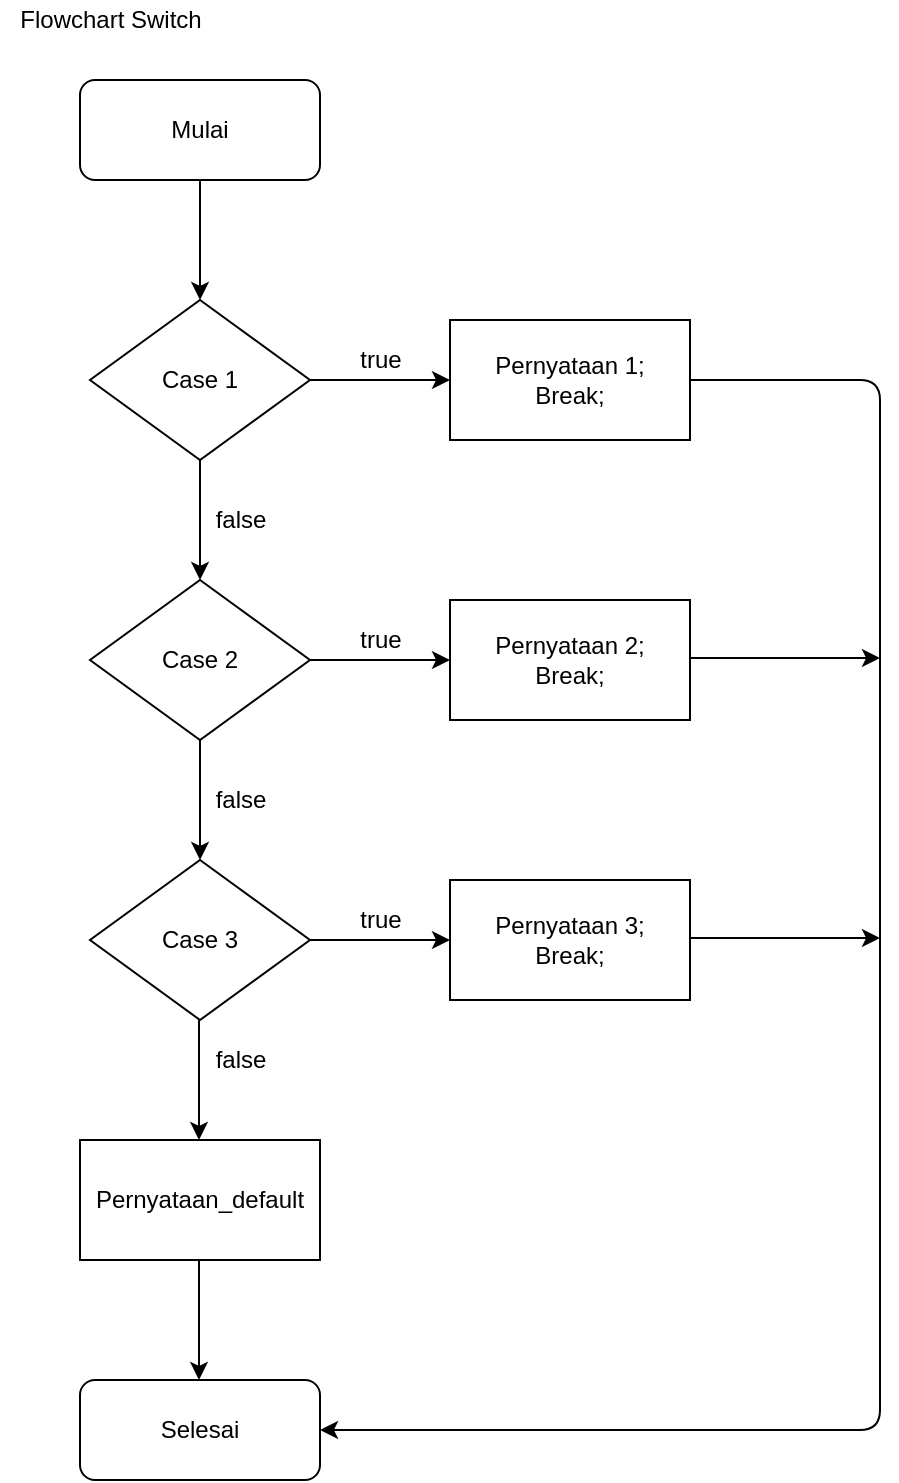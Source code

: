 <mxfile version="14.9.6" type="device"><diagram id="F_spHQWUGtQ4L0jokgWl" name="Page-1"><mxGraphModel dx="1024" dy="592" grid="1" gridSize="10" guides="1" tooltips="1" connect="1" arrows="1" fold="1" page="1" pageScale="1" pageWidth="850" pageHeight="1100" math="0" shadow="0"><root><mxCell id="0"/><mxCell id="1" parent="0"/><mxCell id="MIVO3dW6K43ZaOo_oV0S-1" value="Mulai" style="rounded=1;whiteSpace=wrap;html=1;" vertex="1" parent="1"><mxGeometry x="120" y="120" width="120" height="50" as="geometry"/></mxCell><mxCell id="MIVO3dW6K43ZaOo_oV0S-2" value="" style="endArrow=classic;html=1;exitX=0.5;exitY=1;exitDx=0;exitDy=0;" edge="1" parent="1" source="MIVO3dW6K43ZaOo_oV0S-1"><mxGeometry width="50" height="50" relative="1" as="geometry"><mxPoint x="400" y="230" as="sourcePoint"/><mxPoint x="180" y="230" as="targetPoint"/></mxGeometry></mxCell><mxCell id="MIVO3dW6K43ZaOo_oV0S-3" value="Case 1" style="rhombus;whiteSpace=wrap;html=1;" vertex="1" parent="1"><mxGeometry x="125" y="230" width="110" height="80" as="geometry"/></mxCell><mxCell id="MIVO3dW6K43ZaOo_oV0S-4" value="Pernyataan 1;&lt;br&gt;Break;" style="rounded=0;whiteSpace=wrap;html=1;" vertex="1" parent="1"><mxGeometry x="305" y="240" width="120" height="60" as="geometry"/></mxCell><mxCell id="MIVO3dW6K43ZaOo_oV0S-5" value="" style="endArrow=classic;html=1;exitX=1;exitY=0.5;exitDx=0;exitDy=0;entryX=0;entryY=0.5;entryDx=0;entryDy=0;" edge="1" parent="1" source="MIVO3dW6K43ZaOo_oV0S-3" target="MIVO3dW6K43ZaOo_oV0S-4"><mxGeometry width="50" height="50" relative="1" as="geometry"><mxPoint x="190" y="180" as="sourcePoint"/><mxPoint x="190" y="240" as="targetPoint"/></mxGeometry></mxCell><mxCell id="MIVO3dW6K43ZaOo_oV0S-6" value="true" style="text;html=1;align=center;verticalAlign=middle;resizable=0;points=[];autosize=1;strokeColor=none;" vertex="1" parent="1"><mxGeometry x="250" y="250" width="40" height="20" as="geometry"/></mxCell><mxCell id="MIVO3dW6K43ZaOo_oV0S-7" value="" style="endArrow=classic;html=1;exitX=0.5;exitY=1;exitDx=0;exitDy=0;" edge="1" parent="1"><mxGeometry width="50" height="50" relative="1" as="geometry"><mxPoint x="180" y="310" as="sourcePoint"/><mxPoint x="180" y="370" as="targetPoint"/></mxGeometry></mxCell><mxCell id="MIVO3dW6K43ZaOo_oV0S-8" value="Case 2" style="rhombus;whiteSpace=wrap;html=1;" vertex="1" parent="1"><mxGeometry x="125" y="370" width="110" height="80" as="geometry"/></mxCell><mxCell id="MIVO3dW6K43ZaOo_oV0S-9" value="Pernyataan 2;&lt;br&gt;Break;" style="rounded=0;whiteSpace=wrap;html=1;" vertex="1" parent="1"><mxGeometry x="305" y="380" width="120" height="60" as="geometry"/></mxCell><mxCell id="MIVO3dW6K43ZaOo_oV0S-10" value="" style="endArrow=classic;html=1;exitX=1;exitY=0.5;exitDx=0;exitDy=0;entryX=0;entryY=0.5;entryDx=0;entryDy=0;" edge="1" parent="1" source="MIVO3dW6K43ZaOo_oV0S-8" target="MIVO3dW6K43ZaOo_oV0S-9"><mxGeometry width="50" height="50" relative="1" as="geometry"><mxPoint x="190" y="320" as="sourcePoint"/><mxPoint x="190" y="380" as="targetPoint"/></mxGeometry></mxCell><mxCell id="MIVO3dW6K43ZaOo_oV0S-11" value="true" style="text;html=1;align=center;verticalAlign=middle;resizable=0;points=[];autosize=1;strokeColor=none;" vertex="1" parent="1"><mxGeometry x="250" y="390" width="40" height="20" as="geometry"/></mxCell><mxCell id="MIVO3dW6K43ZaOo_oV0S-12" value="" style="endArrow=classic;html=1;exitX=0.5;exitY=1;exitDx=0;exitDy=0;" edge="1" parent="1"><mxGeometry width="50" height="50" relative="1" as="geometry"><mxPoint x="180" y="450" as="sourcePoint"/><mxPoint x="180" y="510" as="targetPoint"/></mxGeometry></mxCell><mxCell id="MIVO3dW6K43ZaOo_oV0S-13" value="Case 3" style="rhombus;whiteSpace=wrap;html=1;" vertex="1" parent="1"><mxGeometry x="125" y="510" width="110" height="80" as="geometry"/></mxCell><mxCell id="MIVO3dW6K43ZaOo_oV0S-14" value="Pernyataan 3;&lt;br&gt;Break;" style="rounded=0;whiteSpace=wrap;html=1;" vertex="1" parent="1"><mxGeometry x="305" y="520" width="120" height="60" as="geometry"/></mxCell><mxCell id="MIVO3dW6K43ZaOo_oV0S-15" value="" style="endArrow=classic;html=1;exitX=1;exitY=0.5;exitDx=0;exitDy=0;entryX=0;entryY=0.5;entryDx=0;entryDy=0;" edge="1" parent="1" source="MIVO3dW6K43ZaOo_oV0S-13" target="MIVO3dW6K43ZaOo_oV0S-14"><mxGeometry width="50" height="50" relative="1" as="geometry"><mxPoint x="190" y="460" as="sourcePoint"/><mxPoint x="190" y="520" as="targetPoint"/></mxGeometry></mxCell><mxCell id="MIVO3dW6K43ZaOo_oV0S-16" value="true" style="text;html=1;align=center;verticalAlign=middle;resizable=0;points=[];autosize=1;strokeColor=none;" vertex="1" parent="1"><mxGeometry x="250" y="530" width="40" height="20" as="geometry"/></mxCell><mxCell id="MIVO3dW6K43ZaOo_oV0S-17" value="Pernyataan_default" style="rounded=0;whiteSpace=wrap;html=1;" vertex="1" parent="1"><mxGeometry x="120" y="650" width="120" height="60" as="geometry"/></mxCell><mxCell id="MIVO3dW6K43ZaOo_oV0S-19" value="" style="endArrow=classic;html=1;exitX=0.5;exitY=1;exitDx=0;exitDy=0;" edge="1" parent="1"><mxGeometry width="50" height="50" relative="1" as="geometry"><mxPoint x="179.5" y="590" as="sourcePoint"/><mxPoint x="179.5" y="650" as="targetPoint"/></mxGeometry></mxCell><mxCell id="MIVO3dW6K43ZaOo_oV0S-20" value="Selesai" style="rounded=1;whiteSpace=wrap;html=1;" vertex="1" parent="1"><mxGeometry x="120" y="770" width="120" height="50" as="geometry"/></mxCell><mxCell id="MIVO3dW6K43ZaOo_oV0S-21" value="" style="endArrow=classic;html=1;exitX=0.5;exitY=1;exitDx=0;exitDy=0;" edge="1" parent="1"><mxGeometry width="50" height="50" relative="1" as="geometry"><mxPoint x="179.5" y="710" as="sourcePoint"/><mxPoint x="179.5" y="770" as="targetPoint"/></mxGeometry></mxCell><mxCell id="MIVO3dW6K43ZaOo_oV0S-22" value="false" style="text;html=1;align=center;verticalAlign=middle;resizable=0;points=[];autosize=1;strokeColor=none;" vertex="1" parent="1"><mxGeometry x="180" y="330" width="40" height="20" as="geometry"/></mxCell><mxCell id="MIVO3dW6K43ZaOo_oV0S-23" value="false" style="text;html=1;align=center;verticalAlign=middle;resizable=0;points=[];autosize=1;strokeColor=none;" vertex="1" parent="1"><mxGeometry x="180" y="470" width="40" height="20" as="geometry"/></mxCell><mxCell id="MIVO3dW6K43ZaOo_oV0S-24" value="false" style="text;html=1;align=center;verticalAlign=middle;resizable=0;points=[];autosize=1;strokeColor=none;" vertex="1" parent="1"><mxGeometry x="180" y="600" width="40" height="20" as="geometry"/></mxCell><mxCell id="MIVO3dW6K43ZaOo_oV0S-26" value="" style="endArrow=classic;html=1;exitX=1;exitY=0.5;exitDx=0;exitDy=0;entryX=1;entryY=0.5;entryDx=0;entryDy=0;" edge="1" parent="1" source="MIVO3dW6K43ZaOo_oV0S-4" target="MIVO3dW6K43ZaOo_oV0S-20"><mxGeometry width="50" height="50" relative="1" as="geometry"><mxPoint x="400" y="430" as="sourcePoint"/><mxPoint x="450" y="380" as="targetPoint"/><Array as="points"><mxPoint x="520" y="270"/><mxPoint x="520" y="795"/></Array></mxGeometry></mxCell><mxCell id="MIVO3dW6K43ZaOo_oV0S-27" value="" style="endArrow=classic;html=1;exitX=1;exitY=0.5;exitDx=0;exitDy=0;" edge="1" parent="1"><mxGeometry width="50" height="50" relative="1" as="geometry"><mxPoint x="425" y="409" as="sourcePoint"/><mxPoint x="520" y="409" as="targetPoint"/></mxGeometry></mxCell><mxCell id="MIVO3dW6K43ZaOo_oV0S-28" value="" style="endArrow=classic;html=1;exitX=1;exitY=0.5;exitDx=0;exitDy=0;" edge="1" parent="1"><mxGeometry width="50" height="50" relative="1" as="geometry"><mxPoint x="425" y="549" as="sourcePoint"/><mxPoint x="520" y="549" as="targetPoint"/></mxGeometry></mxCell><mxCell id="MIVO3dW6K43ZaOo_oV0S-29" value="Flowchart Switch" style="text;html=1;align=center;verticalAlign=middle;resizable=0;points=[];autosize=1;strokeColor=none;" vertex="1" parent="1"><mxGeometry x="80" y="80" width="110" height="20" as="geometry"/></mxCell></root></mxGraphModel></diagram></mxfile>